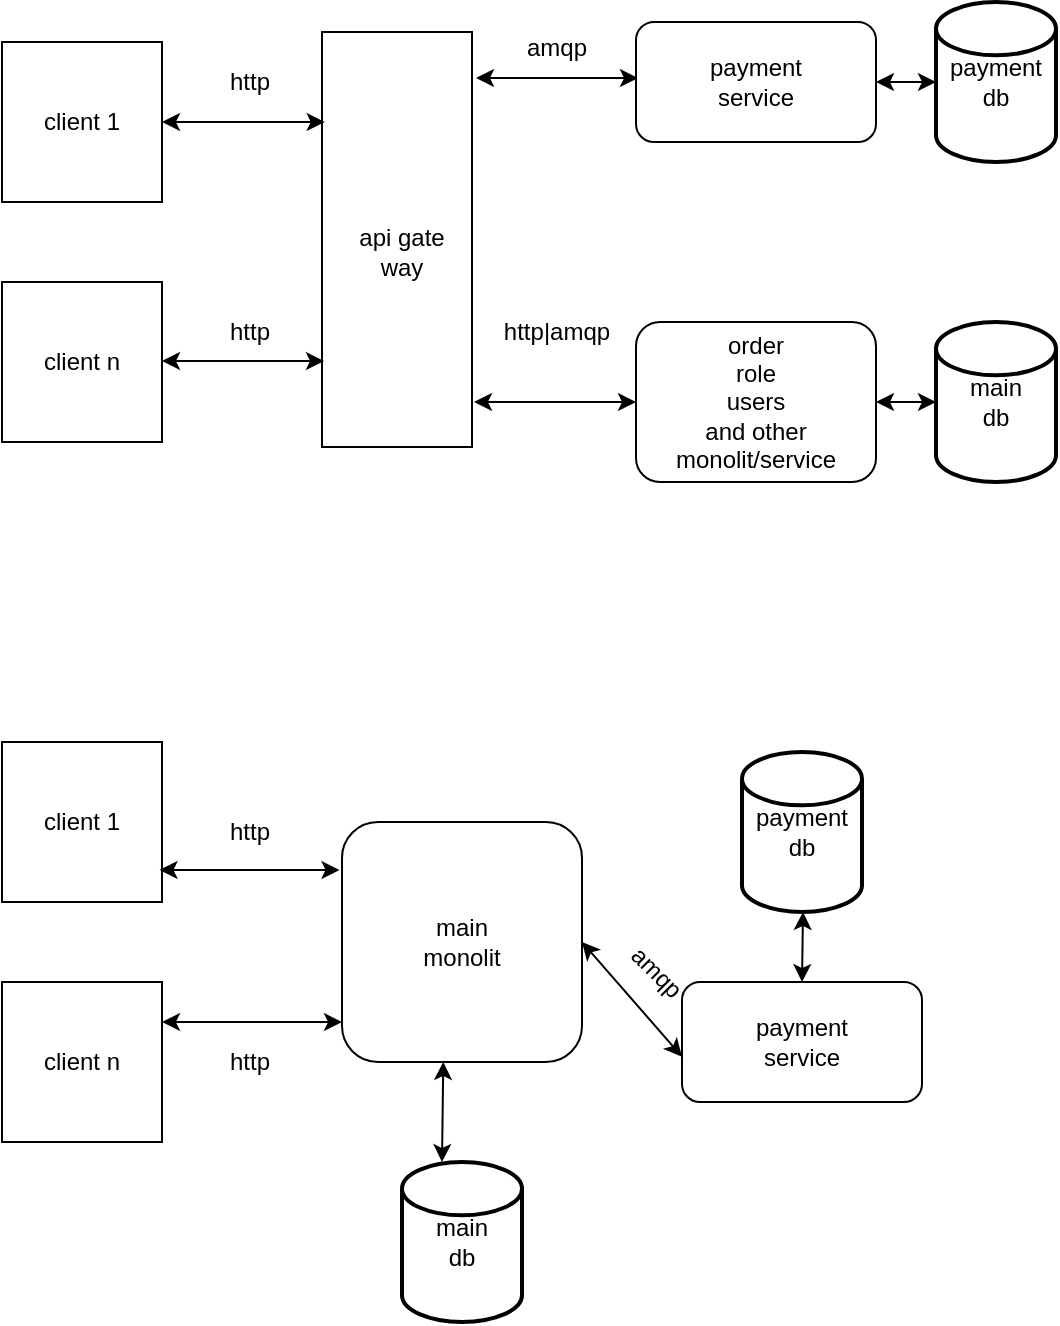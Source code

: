 <mxfile version="21.6.8" type="github">
  <diagram name="Страница — 1" id="JxjHVT8tWZJoRaEshpQW">
    <mxGraphModel dx="1134" dy="663" grid="1" gridSize="10" guides="1" tooltips="1" connect="1" arrows="1" fold="1" page="1" pageScale="1" pageWidth="827" pageHeight="1169" math="0" shadow="0">
      <root>
        <mxCell id="0" />
        <mxCell id="1" parent="0" />
        <mxCell id="pIXMn5RNcv90FsIHvOFB-1" value="" style="rounded=0;whiteSpace=wrap;html=1;rotation=90;" vertex="1" parent="1">
          <mxGeometry x="393.75" y="191.25" width="207.5" height="75" as="geometry" />
        </mxCell>
        <mxCell id="pIXMn5RNcv90FsIHvOFB-2" value="" style="rounded=0;whiteSpace=wrap;html=1;" vertex="1" parent="1">
          <mxGeometry x="300" y="130" width="80" height="80" as="geometry" />
        </mxCell>
        <mxCell id="pIXMn5RNcv90FsIHvOFB-3" value="" style="whiteSpace=wrap;html=1;aspect=fixed;" vertex="1" parent="1">
          <mxGeometry x="300" y="250" width="80" height="80" as="geometry" />
        </mxCell>
        <mxCell id="pIXMn5RNcv90FsIHvOFB-4" value="" style="endArrow=classic;startArrow=classic;html=1;rounded=0;entryX=0.217;entryY=0.982;entryDx=0;entryDy=0;entryPerimeter=0;exitX=1;exitY=0.5;exitDx=0;exitDy=0;" edge="1" parent="1" source="pIXMn5RNcv90FsIHvOFB-2" target="pIXMn5RNcv90FsIHvOFB-1">
          <mxGeometry width="50" height="50" relative="1" as="geometry">
            <mxPoint x="380" y="197" as="sourcePoint" />
            <mxPoint x="430" y="145" as="targetPoint" />
            <Array as="points" />
          </mxGeometry>
        </mxCell>
        <mxCell id="pIXMn5RNcv90FsIHvOFB-5" value="" style="endArrow=classic;startArrow=classic;html=1;rounded=0;entryX=0.333;entryY=0.992;entryDx=0;entryDy=0;entryPerimeter=0;exitX=1;exitY=0.5;exitDx=0;exitDy=0;" edge="1" parent="1">
          <mxGeometry width="50" height="50" relative="1" as="geometry">
            <mxPoint x="380" y="289.5" as="sourcePoint" />
            <mxPoint x="461" y="289.5" as="targetPoint" />
            <Array as="points" />
          </mxGeometry>
        </mxCell>
        <mxCell id="pIXMn5RNcv90FsIHvOFB-6" value="http" style="text;strokeColor=none;align=center;fillColor=none;html=1;verticalAlign=middle;whiteSpace=wrap;rounded=0;" vertex="1" parent="1">
          <mxGeometry x="393.75" y="135" width="60" height="30" as="geometry" />
        </mxCell>
        <mxCell id="pIXMn5RNcv90FsIHvOFB-7" value="http" style="text;strokeColor=none;align=center;fillColor=none;html=1;verticalAlign=middle;whiteSpace=wrap;rounded=0;" vertex="1" parent="1">
          <mxGeometry x="393.75" y="260" width="60" height="30" as="geometry" />
        </mxCell>
        <mxCell id="pIXMn5RNcv90FsIHvOFB-8" value="client n&lt;br&gt;" style="text;strokeColor=none;align=center;fillColor=none;html=1;verticalAlign=middle;whiteSpace=wrap;rounded=0;" vertex="1" parent="1">
          <mxGeometry x="310" y="275" width="60" height="30" as="geometry" />
        </mxCell>
        <mxCell id="pIXMn5RNcv90FsIHvOFB-9" value="client 1&lt;br&gt;" style="text;strokeColor=none;align=center;fillColor=none;html=1;verticalAlign=middle;whiteSpace=wrap;rounded=0;" vertex="1" parent="1">
          <mxGeometry x="310" y="155" width="60" height="30" as="geometry" />
        </mxCell>
        <mxCell id="pIXMn5RNcv90FsIHvOFB-10" value="api gate&lt;br&gt;way" style="text;strokeColor=none;align=center;fillColor=none;html=1;verticalAlign=middle;whiteSpace=wrap;rounded=0;" vertex="1" parent="1">
          <mxGeometry x="470" y="220" width="60" height="30" as="geometry" />
        </mxCell>
        <mxCell id="pIXMn5RNcv90FsIHvOFB-11" value="" style="endArrow=classic;startArrow=classic;html=1;rounded=0;entryX=0.333;entryY=0.992;entryDx=0;entryDy=0;entryPerimeter=0;exitX=1;exitY=0.5;exitDx=0;exitDy=0;" edge="1" parent="1">
          <mxGeometry width="50" height="50" relative="1" as="geometry">
            <mxPoint x="537" y="148" as="sourcePoint" />
            <mxPoint x="618" y="148" as="targetPoint" />
            <Array as="points" />
          </mxGeometry>
        </mxCell>
        <mxCell id="pIXMn5RNcv90FsIHvOFB-12" value="" style="endArrow=classic;startArrow=classic;html=1;rounded=0;entryX=0.333;entryY=0.992;entryDx=0;entryDy=0;entryPerimeter=0;exitX=1;exitY=0.5;exitDx=0;exitDy=0;" edge="1" parent="1">
          <mxGeometry width="50" height="50" relative="1" as="geometry">
            <mxPoint x="536" y="310" as="sourcePoint" />
            <mxPoint x="617" y="310" as="targetPoint" />
            <Array as="points" />
          </mxGeometry>
        </mxCell>
        <mxCell id="pIXMn5RNcv90FsIHvOFB-14" value="payment&lt;br&gt;service" style="rounded=1;whiteSpace=wrap;html=1;" vertex="1" parent="1">
          <mxGeometry x="617" y="120" width="120" height="60" as="geometry" />
        </mxCell>
        <mxCell id="pIXMn5RNcv90FsIHvOFB-15" value="order&lt;br&gt;role&lt;br&gt;users&lt;br&gt;and other&lt;br&gt;monolit/service" style="rounded=1;whiteSpace=wrap;html=1;" vertex="1" parent="1">
          <mxGeometry x="617" y="270" width="120" height="80" as="geometry" />
        </mxCell>
        <mxCell id="pIXMn5RNcv90FsIHvOFB-18" value="main&lt;br&gt;db" style="strokeWidth=2;html=1;shape=mxgraph.flowchart.database;whiteSpace=wrap;" vertex="1" parent="1">
          <mxGeometry x="767" y="270" width="60" height="80" as="geometry" />
        </mxCell>
        <mxCell id="pIXMn5RNcv90FsIHvOFB-19" value="payment&lt;br&gt;db" style="strokeWidth=2;html=1;shape=mxgraph.flowchart.database;whiteSpace=wrap;" vertex="1" parent="1">
          <mxGeometry x="767" y="110" width="60" height="80" as="geometry" />
        </mxCell>
        <mxCell id="pIXMn5RNcv90FsIHvOFB-22" value="" style="endArrow=classic;startArrow=classic;html=1;rounded=0;entryX=0;entryY=0.5;entryDx=0;entryDy=0;entryPerimeter=0;" edge="1" parent="1" target="pIXMn5RNcv90FsIHvOFB-19">
          <mxGeometry width="50" height="50" relative="1" as="geometry">
            <mxPoint x="737" y="150" as="sourcePoint" />
            <mxPoint x="787" y="100" as="targetPoint" />
          </mxGeometry>
        </mxCell>
        <mxCell id="pIXMn5RNcv90FsIHvOFB-24" value="" style="endArrow=classic;startArrow=classic;html=1;rounded=0;entryX=0;entryY=0.5;entryDx=0;entryDy=0;entryPerimeter=0;" edge="1" parent="1" target="pIXMn5RNcv90FsIHvOFB-18">
          <mxGeometry width="50" height="50" relative="1" as="geometry">
            <mxPoint x="737" y="310" as="sourcePoint" />
            <mxPoint x="787" y="260" as="targetPoint" />
          </mxGeometry>
        </mxCell>
        <mxCell id="pIXMn5RNcv90FsIHvOFB-27" value="amqp&lt;br&gt;" style="text;html=1;align=center;verticalAlign=middle;resizable=0;points=[];autosize=1;strokeColor=none;fillColor=none;" vertex="1" parent="1">
          <mxGeometry x="552" y="118" width="50" height="30" as="geometry" />
        </mxCell>
        <mxCell id="pIXMn5RNcv90FsIHvOFB-28" value="http|amqp" style="text;html=1;align=center;verticalAlign=middle;resizable=0;points=[];autosize=1;strokeColor=none;fillColor=none;" vertex="1" parent="1">
          <mxGeometry x="537" y="260" width="80" height="30" as="geometry" />
        </mxCell>
        <mxCell id="pIXMn5RNcv90FsIHvOFB-50" value="" style="rounded=0;whiteSpace=wrap;html=1;" vertex="1" parent="1">
          <mxGeometry x="300" y="480" width="80" height="80" as="geometry" />
        </mxCell>
        <mxCell id="pIXMn5RNcv90FsIHvOFB-51" value="" style="whiteSpace=wrap;html=1;aspect=fixed;" vertex="1" parent="1">
          <mxGeometry x="300" y="600" width="80" height="80" as="geometry" />
        </mxCell>
        <mxCell id="pIXMn5RNcv90FsIHvOFB-54" value="http" style="text;strokeColor=none;align=center;fillColor=none;html=1;verticalAlign=middle;whiteSpace=wrap;rounded=0;" vertex="1" parent="1">
          <mxGeometry x="393.75" y="510" width="60" height="30" as="geometry" />
        </mxCell>
        <mxCell id="pIXMn5RNcv90FsIHvOFB-55" value="http" style="text;strokeColor=none;align=center;fillColor=none;html=1;verticalAlign=middle;whiteSpace=wrap;rounded=0;" vertex="1" parent="1">
          <mxGeometry x="393.75" y="625" width="60" height="30" as="geometry" />
        </mxCell>
        <mxCell id="pIXMn5RNcv90FsIHvOFB-56" value="client n&lt;br&gt;" style="text;strokeColor=none;align=center;fillColor=none;html=1;verticalAlign=middle;whiteSpace=wrap;rounded=0;" vertex="1" parent="1">
          <mxGeometry x="310" y="625" width="60" height="30" as="geometry" />
        </mxCell>
        <mxCell id="pIXMn5RNcv90FsIHvOFB-57" value="client 1&lt;br&gt;" style="text;strokeColor=none;align=center;fillColor=none;html=1;verticalAlign=middle;whiteSpace=wrap;rounded=0;" vertex="1" parent="1">
          <mxGeometry x="310" y="505" width="60" height="30" as="geometry" />
        </mxCell>
        <mxCell id="pIXMn5RNcv90FsIHvOFB-61" value="payment&lt;br&gt;service" style="rounded=1;whiteSpace=wrap;html=1;" vertex="1" parent="1">
          <mxGeometry x="640" y="600" width="120" height="60" as="geometry" />
        </mxCell>
        <mxCell id="pIXMn5RNcv90FsIHvOFB-62" value="main&lt;br&gt;monolit" style="rounded=1;whiteSpace=wrap;html=1;" vertex="1" parent="1">
          <mxGeometry x="470" y="520" width="120" height="120" as="geometry" />
        </mxCell>
        <mxCell id="pIXMn5RNcv90FsIHvOFB-63" value="main&lt;br&gt;db" style="strokeWidth=2;html=1;shape=mxgraph.flowchart.database;whiteSpace=wrap;" vertex="1" parent="1">
          <mxGeometry x="500" y="690" width="60" height="80" as="geometry" />
        </mxCell>
        <mxCell id="pIXMn5RNcv90FsIHvOFB-64" value="payment&lt;br&gt;db" style="strokeWidth=2;html=1;shape=mxgraph.flowchart.database;whiteSpace=wrap;" vertex="1" parent="1">
          <mxGeometry x="670" y="485" width="60" height="80" as="geometry" />
        </mxCell>
        <mxCell id="pIXMn5RNcv90FsIHvOFB-67" value="amqp&lt;br&gt;" style="text;html=1;align=center;verticalAlign=middle;resizable=0;points=[];autosize=1;strokeColor=none;fillColor=none;rotation=45;" vertex="1" parent="1">
          <mxGeometry x="602" y="580" width="50" height="30" as="geometry" />
        </mxCell>
        <mxCell id="pIXMn5RNcv90FsIHvOFB-76" value="" style="endArrow=classic;startArrow=classic;html=1;rounded=0;entryX=0;entryY=0.622;entryDx=0;entryDy=0;entryPerimeter=0;exitX=1;exitY=0.5;exitDx=0;exitDy=0;" edge="1" parent="1" target="pIXMn5RNcv90FsIHvOFB-61">
          <mxGeometry width="50" height="50" relative="1" as="geometry">
            <mxPoint x="590" y="580" as="sourcePoint" />
            <mxPoint x="671" y="580" as="targetPoint" />
            <Array as="points" />
          </mxGeometry>
        </mxCell>
        <mxCell id="pIXMn5RNcv90FsIHvOFB-98" value="" style="endArrow=classic;startArrow=classic;html=1;rounded=0;exitX=0.422;exitY=1;exitDx=0;exitDy=0;exitPerimeter=0;" edge="1" parent="1" source="pIXMn5RNcv90FsIHvOFB-62">
          <mxGeometry width="50" height="50" relative="1" as="geometry">
            <mxPoint x="520" y="650" as="sourcePoint" />
            <mxPoint x="520" y="690" as="targetPoint" />
            <Array as="points" />
          </mxGeometry>
        </mxCell>
        <mxCell id="pIXMn5RNcv90FsIHvOFB-99" value="" style="endArrow=classic;startArrow=classic;html=1;rounded=0;exitX=1;exitY=0.25;exitDx=0;exitDy=0;" edge="1" parent="1" source="pIXMn5RNcv90FsIHvOFB-51">
          <mxGeometry width="50" height="50" relative="1" as="geometry">
            <mxPoint x="390" y="615" as="sourcePoint" />
            <mxPoint x="470" y="620" as="targetPoint" />
            <Array as="points" />
          </mxGeometry>
        </mxCell>
        <mxCell id="pIXMn5RNcv90FsIHvOFB-100" value="" style="endArrow=classic;startArrow=classic;html=1;rounded=0;exitX=1;exitY=0.25;exitDx=0;exitDy=0;" edge="1" parent="1">
          <mxGeometry width="50" height="50" relative="1" as="geometry">
            <mxPoint x="378.75" y="544" as="sourcePoint" />
            <mxPoint x="468.75" y="544" as="targetPoint" />
            <Array as="points" />
          </mxGeometry>
        </mxCell>
        <mxCell id="pIXMn5RNcv90FsIHvOFB-102" value="" style="endArrow=classic;startArrow=classic;html=1;rounded=0;exitX=0.422;exitY=1;exitDx=0;exitDy=0;exitPerimeter=0;" edge="1" parent="1">
          <mxGeometry width="50" height="50" relative="1" as="geometry">
            <mxPoint x="700.5" y="565" as="sourcePoint" />
            <mxPoint x="700" y="600" as="targetPoint" />
            <Array as="points" />
          </mxGeometry>
        </mxCell>
      </root>
    </mxGraphModel>
  </diagram>
</mxfile>
